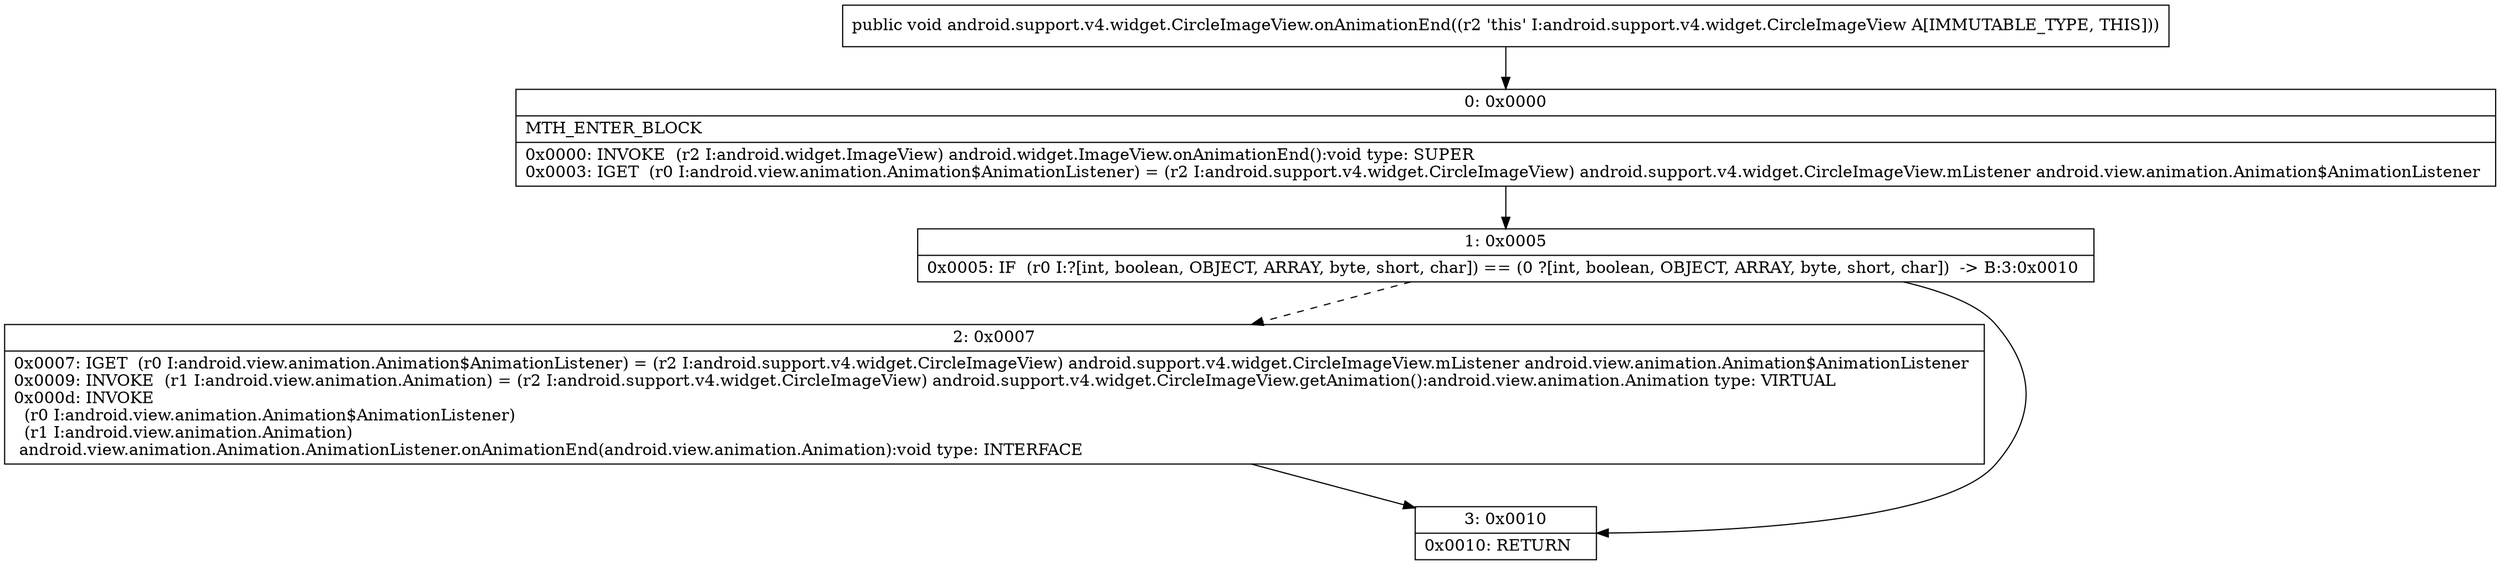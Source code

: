 digraph "CFG forandroid.support.v4.widget.CircleImageView.onAnimationEnd()V" {
Node_0 [shape=record,label="{0\:\ 0x0000|MTH_ENTER_BLOCK\l|0x0000: INVOKE  (r2 I:android.widget.ImageView) android.widget.ImageView.onAnimationEnd():void type: SUPER \l0x0003: IGET  (r0 I:android.view.animation.Animation$AnimationListener) = (r2 I:android.support.v4.widget.CircleImageView) android.support.v4.widget.CircleImageView.mListener android.view.animation.Animation$AnimationListener \l}"];
Node_1 [shape=record,label="{1\:\ 0x0005|0x0005: IF  (r0 I:?[int, boolean, OBJECT, ARRAY, byte, short, char]) == (0 ?[int, boolean, OBJECT, ARRAY, byte, short, char])  \-\> B:3:0x0010 \l}"];
Node_2 [shape=record,label="{2\:\ 0x0007|0x0007: IGET  (r0 I:android.view.animation.Animation$AnimationListener) = (r2 I:android.support.v4.widget.CircleImageView) android.support.v4.widget.CircleImageView.mListener android.view.animation.Animation$AnimationListener \l0x0009: INVOKE  (r1 I:android.view.animation.Animation) = (r2 I:android.support.v4.widget.CircleImageView) android.support.v4.widget.CircleImageView.getAnimation():android.view.animation.Animation type: VIRTUAL \l0x000d: INVOKE  \l  (r0 I:android.view.animation.Animation$AnimationListener)\l  (r1 I:android.view.animation.Animation)\l android.view.animation.Animation.AnimationListener.onAnimationEnd(android.view.animation.Animation):void type: INTERFACE \l}"];
Node_3 [shape=record,label="{3\:\ 0x0010|0x0010: RETURN   \l}"];
MethodNode[shape=record,label="{public void android.support.v4.widget.CircleImageView.onAnimationEnd((r2 'this' I:android.support.v4.widget.CircleImageView A[IMMUTABLE_TYPE, THIS])) }"];
MethodNode -> Node_0;
Node_0 -> Node_1;
Node_1 -> Node_2[style=dashed];
Node_1 -> Node_3;
Node_2 -> Node_3;
}

